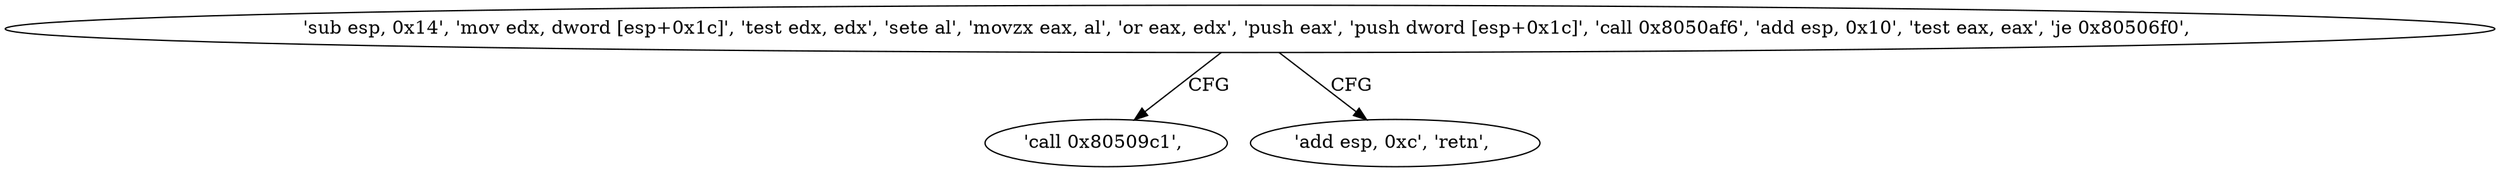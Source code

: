 digraph "func" {
"134547146" [label = "'sub esp, 0x14', 'mov edx, dword [esp+0x1c]', 'test edx, edx', 'sete al', 'movzx eax, al', 'or eax, edx', 'push eax', 'push dword [esp+0x1c]', 'call 0x8050af6', 'add esp, 0x10', 'test eax, eax', 'je 0x80506f0', " ]
"134547184" [label = "'call 0x80509c1', " ]
"134547180" [label = "'add esp, 0xc', 'retn', " ]
"134547146" -> "134547184" [ label = "CFG" ]
"134547146" -> "134547180" [ label = "CFG" ]
}
